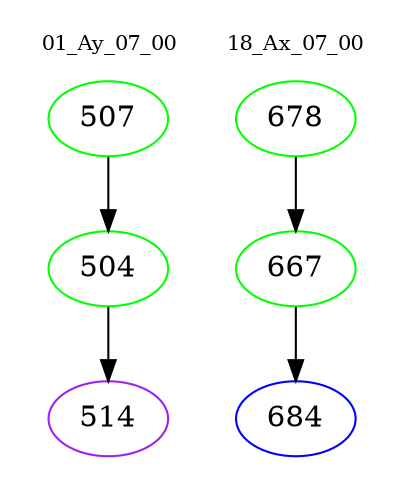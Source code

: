 digraph{
subgraph cluster_0 {
color = white
label = "01_Ay_07_00";
fontsize=10;
T0_507 [label="507", color="green"]
T0_507 -> T0_504 [color="black"]
T0_504 [label="504", color="green"]
T0_504 -> T0_514 [color="black"]
T0_514 [label="514", color="purple"]
}
subgraph cluster_1 {
color = white
label = "18_Ax_07_00";
fontsize=10;
T1_678 [label="678", color="green"]
T1_678 -> T1_667 [color="black"]
T1_667 [label="667", color="green"]
T1_667 -> T1_684 [color="black"]
T1_684 [label="684", color="blue"]
}
}
